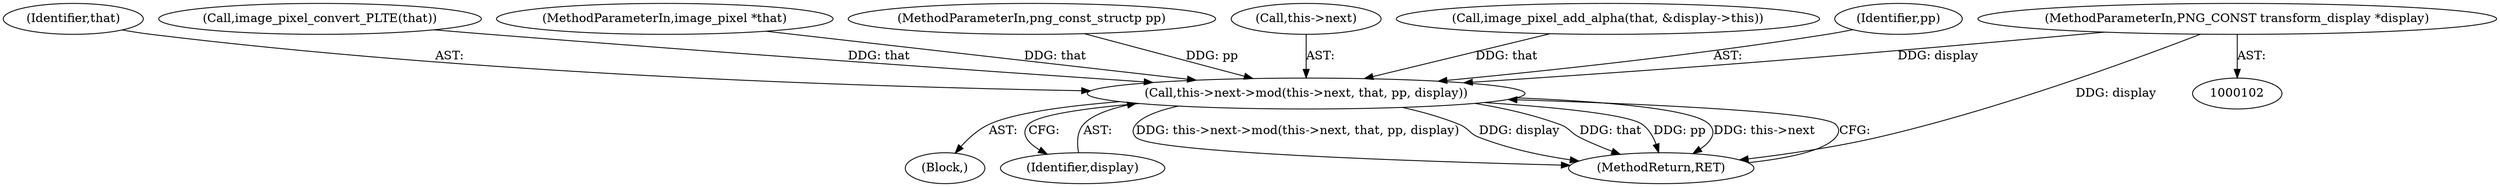 digraph "1_Android_9d4853418ab2f754c2b63e091c29c5529b8b86ca_67@del" {
"1000106" [label="(MethodParameterIn,PNG_CONST transform_display *display)"];
"1000142" [label="(Call,this->next->mod(this->next, that, pp, display))"];
"1000106" [label="(MethodParameterIn,PNG_CONST transform_display *display)"];
"1000146" [label="(Identifier,that)"];
"1000107" [label="(Block,)"];
"1000114" [label="(Call,image_pixel_convert_PLTE(that))"];
"1000104" [label="(MethodParameterIn,image_pixel *that)"];
"1000148" [label="(Identifier,display)"];
"1000105" [label="(MethodParameterIn,png_const_structp pp)"];
"1000149" [label="(MethodReturn,RET)"];
"1000142" [label="(Call,this->next->mod(this->next, that, pp, display))"];
"1000143" [label="(Call,this->next)"];
"1000136" [label="(Call,image_pixel_add_alpha(that, &display->this))"];
"1000147" [label="(Identifier,pp)"];
"1000106" -> "1000102"  [label="AST: "];
"1000106" -> "1000149"  [label="DDG: display"];
"1000106" -> "1000142"  [label="DDG: display"];
"1000142" -> "1000107"  [label="AST: "];
"1000142" -> "1000148"  [label="CFG: "];
"1000143" -> "1000142"  [label="AST: "];
"1000146" -> "1000142"  [label="AST: "];
"1000147" -> "1000142"  [label="AST: "];
"1000148" -> "1000142"  [label="AST: "];
"1000149" -> "1000142"  [label="CFG: "];
"1000142" -> "1000149"  [label="DDG: this->next->mod(this->next, that, pp, display)"];
"1000142" -> "1000149"  [label="DDG: display"];
"1000142" -> "1000149"  [label="DDG: that"];
"1000142" -> "1000149"  [label="DDG: pp"];
"1000142" -> "1000149"  [label="DDG: this->next"];
"1000114" -> "1000142"  [label="DDG: that"];
"1000136" -> "1000142"  [label="DDG: that"];
"1000104" -> "1000142"  [label="DDG: that"];
"1000105" -> "1000142"  [label="DDG: pp"];
}

